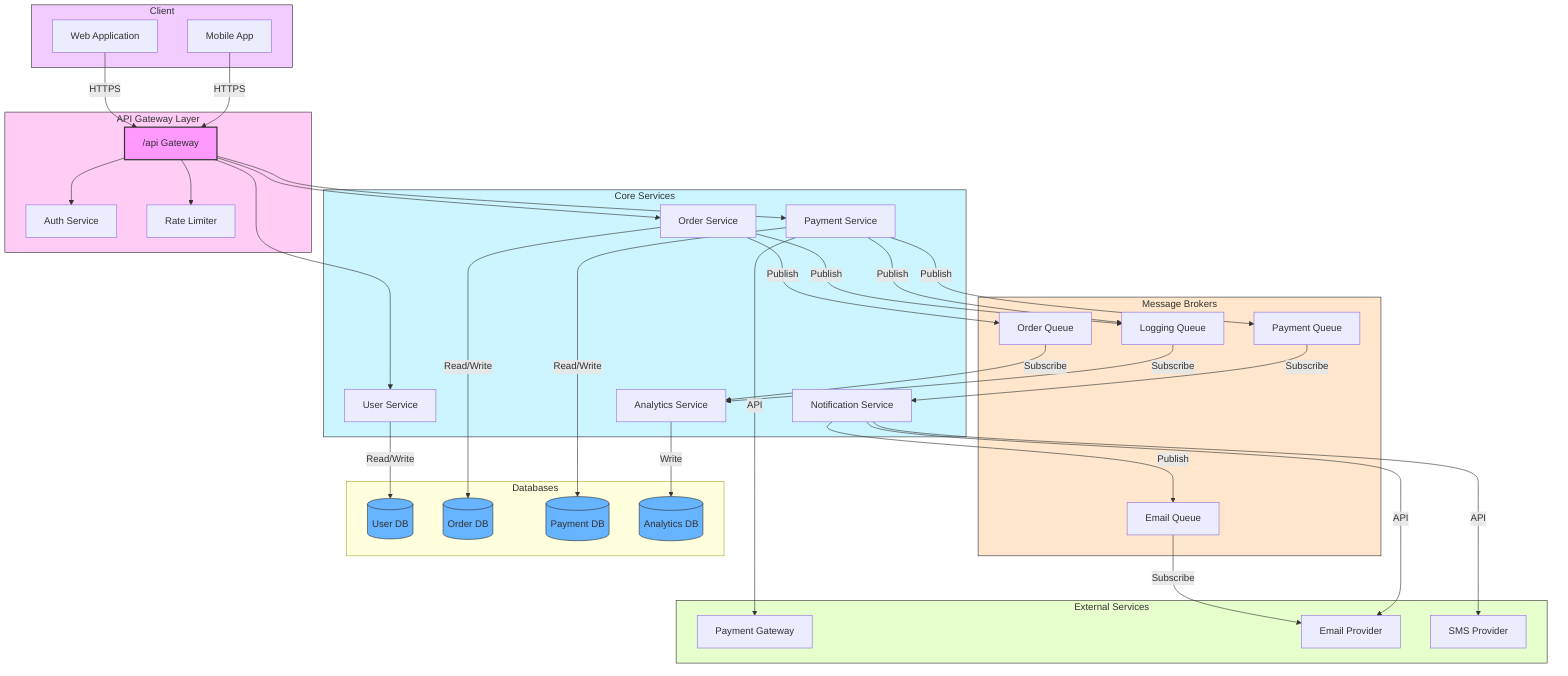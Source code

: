 graph TD
    subgraph Client
        WebApp["Web Application"]
        MobileApp["Mobile App"]
    end

    subgraph API_Gateway[API Gateway Layer]
        Gateway["/api Gateway"]
        Auth["Auth Service"]
        RateLimit["Rate Limiter"]
    end

    subgraph Core_Services[Core Services]
        UserSvc["User Service"]
        OrderSvc["Order Service"]
        PaymentSvc["Payment Service"]
        NotifSvc["Notification Service"]
        AnalyticsSvc["Analytics Service"]
    end

    subgraph Message_Queues[Message Brokers]
        OrderQ["Order Queue"]
        PaymentQ["Payment Queue"]
        EmailQ["Email Queue"]
        LogQ["Logging Queue"]
    end

    subgraph Databases
        UserDB[(User DB)]
        OrderDB[(Order DB)]
        PaymentDB[(Payment DB)]
        AnalyticsDB[(Analytics DB)]
    end

    subgraph External_Services[External Services]
        PaymentGW["Payment Gateway"]
        EmailSvc["Email Provider"]
        SMSSvc["SMS Provider"]
    end

    %% Client to Gateway connections
    WebApp -->|HTTPS| Gateway
    MobileApp -->|HTTPS| Gateway

    %% Gateway Layer connections
    Gateway --> Auth
    Gateway --> RateLimit
    Gateway --> UserSvc
    Gateway --> OrderSvc
    Gateway --> PaymentSvc

    %% Service to Database connections
    UserSvc -->|Read/Write| UserDB
    OrderSvc -->|Read/Write| OrderDB
    PaymentSvc -->|Read/Write| PaymentDB
    AnalyticsSvc -->|Write| AnalyticsDB

    %% Service to Queue connections
    OrderSvc -->|Publish| OrderQ
    PaymentSvc -->|Publish| PaymentQ
    NotifSvc -->|Publish| EmailQ
    OrderSvc -->|Publish| LogQ
    PaymentSvc -->|Publish| LogQ

    %% Queue to Service connections
    OrderQ -->|Subscribe| AnalyticsSvc
    PaymentQ -->|Subscribe| NotifSvc
    EmailQ -->|Subscribe| EmailSvc
    LogQ -->|Subscribe| AnalyticsSvc

    %% External service connections
    PaymentSvc -->|API| PaymentGW
    NotifSvc -->|API| EmailSvc
    NotifSvc -->|API| SMSSvc

    style Gateway fill:#f9f,stroke:#333,stroke-width:2px
    style UserDB fill:#66b3ff,stroke:#333
    style OrderDB fill:#66b3ff,stroke:#333
    style PaymentDB fill:#66b3ff,stroke:#333
    style AnalyticsDB fill:#66b3ff,stroke:#333
    
    style Message_Queues fill:#ffe6cc,stroke:#333,stroke-width:1px
    style External_Services fill:#e6ffcc,stroke:#333,stroke-width:1px
    style Core_Services fill:#ccf5ff,stroke:#333,stroke-width:1px
    style API_Gateway fill:#ffccf5,stroke:#333,stroke-width:1px
    style Client fill:#f2ccff,stroke:#333,stroke-width:1px